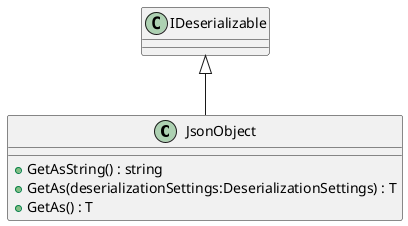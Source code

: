 @startuml
class JsonObject {
    + GetAsString() : string
    + GetAs(deserializationSettings:DeserializationSettings) : T
    + GetAs() : T
}
IDeserializable <|-- JsonObject
@enduml
